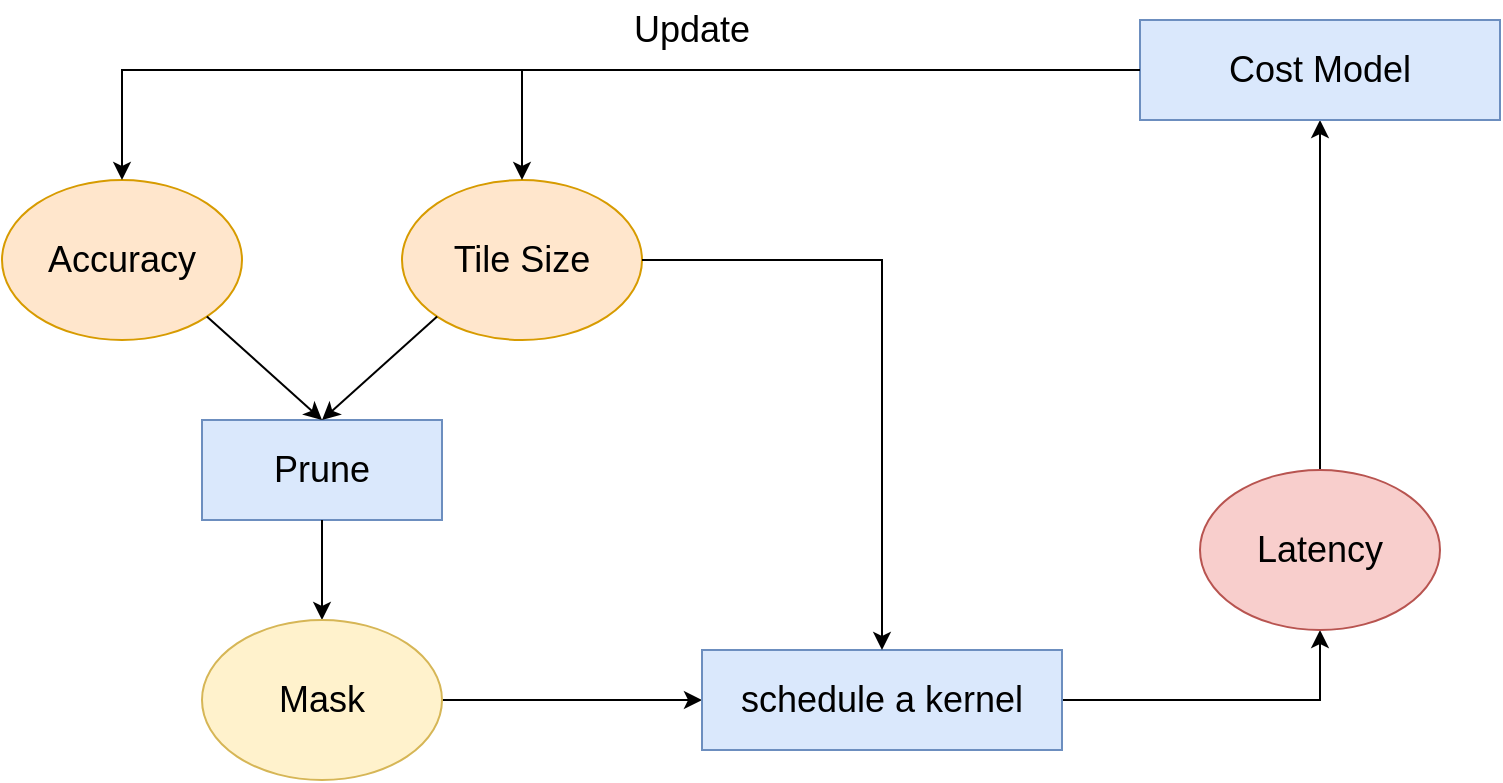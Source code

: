 <mxfile version="20.8.20" type="github"><diagram name="第 1 页" id="ZSmWvPYyhMm1NjeAWpzS"><mxGraphModel dx="1026" dy="628" grid="1" gridSize="10" guides="1" tooltips="1" connect="1" arrows="1" fold="1" page="1" pageScale="1" pageWidth="827" pageHeight="1169" math="0" shadow="0"><root><mxCell id="0"/><mxCell id="1" parent="0"/><mxCell id="ZLMnLhB53y7CrOd58POB-1" value="&lt;font style=&quot;font-size: 18px;&quot;&gt;Accuracy&lt;/font&gt;" style="ellipse;whiteSpace=wrap;html=1;fillColor=#ffe6cc;strokeColor=#d79b00;" vertex="1" parent="1"><mxGeometry x="40" y="190" width="120" height="80" as="geometry"/></mxCell><mxCell id="ZLMnLhB53y7CrOd58POB-2" value="&lt;font style=&quot;font-size: 18px;&quot;&gt;Tile Size&lt;/font&gt;" style="ellipse;whiteSpace=wrap;html=1;fillColor=#ffe6cc;strokeColor=#d79b00;" vertex="1" parent="1"><mxGeometry x="240" y="190" width="120" height="80" as="geometry"/></mxCell><mxCell id="ZLMnLhB53y7CrOd58POB-3" value="&lt;font style=&quot;font-size: 18px;&quot;&gt;Prune&lt;/font&gt;" style="rounded=0;whiteSpace=wrap;html=1;fillColor=#dae8fc;strokeColor=#6c8ebf;" vertex="1" parent="1"><mxGeometry x="140" y="310" width="120" height="50" as="geometry"/></mxCell><mxCell id="ZLMnLhB53y7CrOd58POB-4" value="" style="endArrow=classic;html=1;rounded=0;exitX=1;exitY=1;exitDx=0;exitDy=0;entryX=0.5;entryY=0;entryDx=0;entryDy=0;" edge="1" parent="1" source="ZLMnLhB53y7CrOd58POB-1" target="ZLMnLhB53y7CrOd58POB-3"><mxGeometry width="50" height="50" relative="1" as="geometry"><mxPoint x="390" y="500" as="sourcePoint"/><mxPoint x="440" y="450" as="targetPoint"/></mxGeometry></mxCell><mxCell id="ZLMnLhB53y7CrOd58POB-5" value="" style="endArrow=classic;html=1;rounded=0;exitX=0;exitY=1;exitDx=0;exitDy=0;entryX=0.5;entryY=0;entryDx=0;entryDy=0;" edge="1" parent="1" source="ZLMnLhB53y7CrOd58POB-2" target="ZLMnLhB53y7CrOd58POB-3"><mxGeometry width="50" height="50" relative="1" as="geometry"><mxPoint x="390" y="500" as="sourcePoint"/><mxPoint x="440" y="450" as="targetPoint"/></mxGeometry></mxCell><mxCell id="ZLMnLhB53y7CrOd58POB-6" value="" style="endArrow=classic;html=1;rounded=0;fontSize=18;exitX=0.5;exitY=1;exitDx=0;exitDy=0;entryX=0.5;entryY=0;entryDx=0;entryDy=0;" edge="1" parent="1" source="ZLMnLhB53y7CrOd58POB-3" target="ZLMnLhB53y7CrOd58POB-12"><mxGeometry width="50" height="50" relative="1" as="geometry"><mxPoint x="230" y="470" as="sourcePoint"/><mxPoint x="200" y="410" as="targetPoint"/></mxGeometry></mxCell><mxCell id="ZLMnLhB53y7CrOd58POB-18" style="edgeStyle=none;rounded=0;orthogonalLoop=1;jettySize=auto;html=1;entryX=0;entryY=0.5;entryDx=0;entryDy=0;fontSize=18;" edge="1" parent="1" source="ZLMnLhB53y7CrOd58POB-12" target="ZLMnLhB53y7CrOd58POB-15"><mxGeometry relative="1" as="geometry"/></mxCell><mxCell id="ZLMnLhB53y7CrOd58POB-12" value="&lt;font size=&quot;4&quot;&gt;Mask&lt;/font&gt;" style="ellipse;whiteSpace=wrap;html=1;fillColor=#fff2cc;strokeColor=#d6b656;" vertex="1" parent="1"><mxGeometry x="140" y="410" width="120" height="80" as="geometry"/></mxCell><mxCell id="ZLMnLhB53y7CrOd58POB-21" style="edgeStyle=orthogonalEdgeStyle;rounded=0;orthogonalLoop=1;jettySize=auto;html=1;entryX=0.5;entryY=1;entryDx=0;entryDy=0;fontSize=18;exitX=1;exitY=0.5;exitDx=0;exitDy=0;" edge="1" parent="1" source="ZLMnLhB53y7CrOd58POB-15" target="ZLMnLhB53y7CrOd58POB-20"><mxGeometry relative="1" as="geometry"/></mxCell><mxCell id="ZLMnLhB53y7CrOd58POB-15" value="schedule a kernel" style="rounded=0;whiteSpace=wrap;html=1;fontSize=18;fillColor=#dae8fc;strokeColor=#6c8ebf;" vertex="1" parent="1"><mxGeometry x="390" y="425" width="180" height="50" as="geometry"/></mxCell><mxCell id="ZLMnLhB53y7CrOd58POB-17" style="rounded=0;orthogonalLoop=1;jettySize=auto;html=1;fontSize=18;exitX=1;exitY=0.5;exitDx=0;exitDy=0;entryX=0.5;entryY=0;entryDx=0;entryDy=0;edgeStyle=orthogonalEdgeStyle;" edge="1" parent="1" source="ZLMnLhB53y7CrOd58POB-2" target="ZLMnLhB53y7CrOd58POB-15"><mxGeometry relative="1" as="geometry"><mxPoint x="390" y="230" as="sourcePoint"/><mxPoint x="490" y="410" as="targetPoint"/></mxGeometry></mxCell><mxCell id="ZLMnLhB53y7CrOd58POB-23" style="edgeStyle=none;rounded=0;orthogonalLoop=1;jettySize=auto;html=1;fontSize=18;entryX=0.5;entryY=1;entryDx=0;entryDy=0;" edge="1" parent="1" source="ZLMnLhB53y7CrOd58POB-20" target="ZLMnLhB53y7CrOd58POB-22"><mxGeometry relative="1" as="geometry"><mxPoint x="699" y="210" as="targetPoint"/></mxGeometry></mxCell><mxCell id="ZLMnLhB53y7CrOd58POB-20" value="Latency" style="ellipse;whiteSpace=wrap;html=1;fontSize=18;fillColor=#f8cecc;strokeColor=#b85450;" vertex="1" parent="1"><mxGeometry x="639" y="335" width="120" height="80" as="geometry"/></mxCell><mxCell id="ZLMnLhB53y7CrOd58POB-24" style="edgeStyle=orthogonalEdgeStyle;rounded=0;orthogonalLoop=1;jettySize=auto;html=1;entryX=0.5;entryY=0;entryDx=0;entryDy=0;fontSize=18;" edge="1" parent="1" source="ZLMnLhB53y7CrOd58POB-22" target="ZLMnLhB53y7CrOd58POB-2"><mxGeometry relative="1" as="geometry"/></mxCell><mxCell id="ZLMnLhB53y7CrOd58POB-22" value="Cost Model" style="rounded=0;whiteSpace=wrap;html=1;fontSize=18;fillColor=#dae8fc;strokeColor=#6c8ebf;" vertex="1" parent="1"><mxGeometry x="609" y="110" width="180" height="50" as="geometry"/></mxCell><mxCell id="ZLMnLhB53y7CrOd58POB-29" value="" style="endArrow=classic;html=1;rounded=0;fontSize=18;exitX=0;exitY=0.5;exitDx=0;exitDy=0;entryX=0.5;entryY=0;entryDx=0;entryDy=0;edgeStyle=orthogonalEdgeStyle;" edge="1" parent="1" source="ZLMnLhB53y7CrOd58POB-22" target="ZLMnLhB53y7CrOd58POB-1"><mxGeometry width="50" height="50" relative="1" as="geometry"><mxPoint x="310" y="140" as="sourcePoint"/><mxPoint x="550" y="240" as="targetPoint"/></mxGeometry></mxCell><mxCell id="ZLMnLhB53y7CrOd58POB-30" value="Update" style="text;html=1;strokeColor=none;fillColor=none;align=center;verticalAlign=middle;whiteSpace=wrap;rounded=0;fontSize=18;" vertex="1" parent="1"><mxGeometry x="320" y="100" width="130" height="30" as="geometry"/></mxCell></root></mxGraphModel></diagram></mxfile>